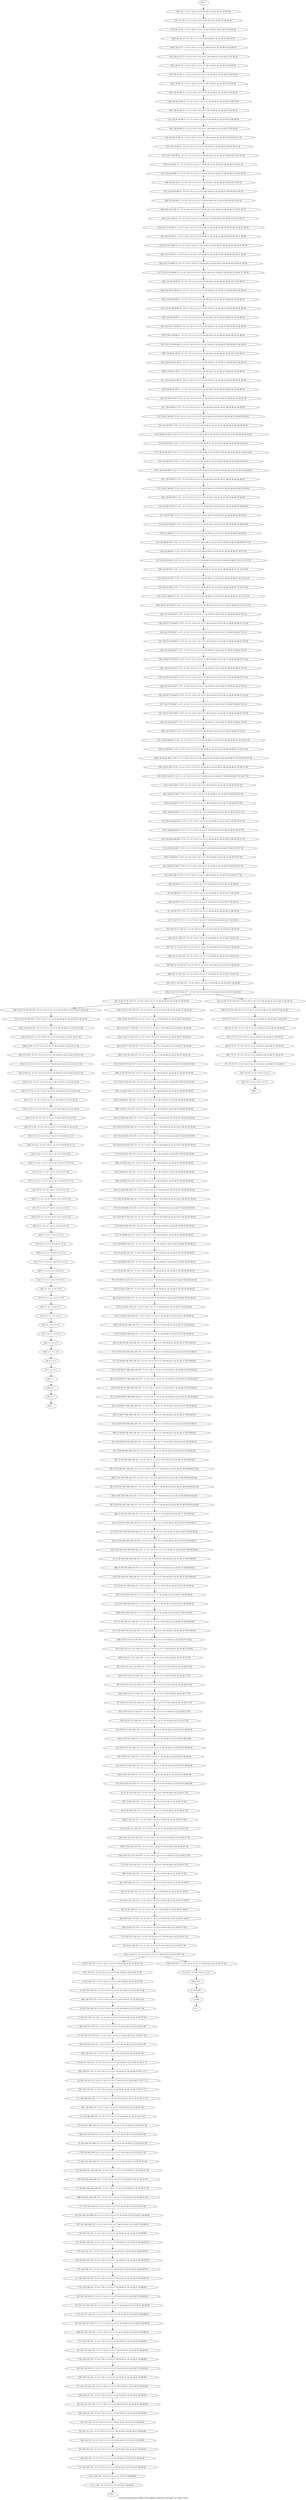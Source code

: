 digraph G {
graph [label="Tree-decomposition of width 8 for register allocator (function _ns_name_pton)"]
0[label="0 | : "];
1[label="1 | 158 : "];
2[label="2 | 157 158 : "];
3[label="3 | 9 157 : 0 1 6 7 10 11 12 13 "];
4[label="4 | 20 156 157 : 0 1 6 7 10 11 12 13 17 18 19 20 21 22 25 26 27 28 "];
5[label="5 | 20 155 156 157 : 0 1 6 7 10 11 12 13 17 18 19 20 21 22 25 26 27 28 "];
6[label="6 | 20 154 155 157 : 0 1 6 7 10 11 12 13 17 18 19 20 21 22 25 26 27 28 "];
7[label="7 | 20 153 154 155 157 : 0 1 6 7 10 11 12 13 17 18 19 20 21 22 25 26 27 28 "];
8[label="8 | 20 152 153 155 157 : 0 1 6 7 10 11 12 13 17 18 19 20 21 22 25 26 27 28 "];
9[label="9 | 20 151 152 157 : 0 1 6 7 10 11 12 13 17 18 19 20 21 22 25 26 27 28 71 72 "];
10[label="10 | 20 150 151 157 : 0 1 6 7 10 11 12 13 17 18 19 20 21 22 25 26 27 28 71 72 "];
11[label="11 | 20 149 150 157 : 0 1 6 7 10 11 12 13 17 18 19 20 21 22 25 26 27 28 71 72 "];
12[label="12 | 20 148 149 157 : 0 1 6 7 10 11 12 13 17 18 19 20 21 22 25 26 27 28 "];
13[label="13 | 20 147 148 149 157 : 0 1 6 7 10 11 12 13 17 18 19 20 21 22 25 26 27 28 "];
14[label="14 | 20 146 147 149 157 : 0 1 6 7 10 11 12 13 17 18 19 20 21 22 25 26 27 28 "];
15[label="15 | 20 145 146 149 157 : 0 1 6 7 10 11 12 13 17 18 19 20 21 22 25 26 27 28 "];
16[label="16 | 20 144 145 146 149 157 : 0 1 6 7 10 11 12 13 17 18 19 20 21 22 25 26 27 28 "];
17[label="17 | 20 143 144 146 149 157 : 0 1 6 7 10 11 12 13 17 18 19 20 21 22 25 26 27 28 "];
18[label="18 | 20 142 143 149 157 : 0 1 6 7 10 11 12 13 17 18 19 20 21 22 25 26 27 28 68 69 "];
19[label="19 | 20 141 142 157 : 0 1 6 7 10 11 12 13 17 18 19 20 21 22 25 26 27 28 68 69 70 "];
20[label="20 | 20 140 141 157 : 0 1 6 7 10 11 12 13 17 18 19 20 21 22 25 26 27 28 68 69 70 "];
21[label="21 | 20 139 140 157 : 0 1 6 7 10 11 12 13 17 18 19 20 21 22 25 26 27 28 68 69 70 "];
22[label="22 | 20 138 139 157 : 0 1 6 7 10 11 12 13 17 18 19 20 21 22 25 26 27 28 68 69 "];
23[label="23 | 20 137 138 139 157 : 0 1 6 7 10 11 12 13 17 18 19 20 21 22 25 26 27 28 68 69 "];
24[label="24 | 20 136 137 139 157 : 0 1 6 7 10 11 12 13 17 18 19 20 21 22 25 26 27 28 68 69 "];
25[label="25 | 20 135 136 157 : 0 1 6 7 10 11 12 13 17 18 19 20 21 22 25 26 27 28 68 69 "];
26[label="26 | 20 134 135 157 : 0 1 6 7 10 11 12 13 17 18 19 20 21 22 25 26 27 28 68 69 "];
27[label="27 | 20 133 134 135 : 0 1 6 7 10 11 12 13 17 18 19 20 21 22 25 26 27 28 68 69 "];
28[label="28 | 20 132 133 135 : 0 1 6 7 10 11 12 13 17 18 19 20 21 22 25 26 27 28 68 69 "];
29[label="29 | 20 131 132 : 0 1 6 7 10 11 12 13 17 18 19 20 21 22 25 26 27 28 68 69 "];
30[label="30 | 20 130 131 : 0 1 6 7 10 11 12 13 17 18 19 20 21 22 25 26 27 28 68 69 "];
31[label="31 | 20 129 130 : 0 1 6 7 10 11 12 13 17 18 19 20 21 22 25 26 27 28 68 69 "];
32[label="32 | 9 20 128 157 : 0 1 6 7 10 11 12 13 17 18 19 20 21 22 25 26 27 28 "];
33[label="33 | 9 20 127 128 157 : 0 1 6 7 10 11 12 13 17 18 19 20 21 22 25 26 27 28 "];
34[label="34 | 9 20 126 127 157 : 0 1 6 7 10 11 12 13 17 18 19 20 21 22 25 26 27 28 67 "];
35[label="35 | 9 20 125 126 157 : 0 1 6 7 10 11 12 13 17 18 19 20 21 22 25 26 27 28 67 "];
36[label="36 | 9 20 124 125 157 : 0 1 6 7 10 11 12 13 17 18 19 20 21 22 25 26 27 28 67 "];
37[label="37 | 9 20 123 124 157 : 0 1 6 7 10 11 12 13 17 18 19 20 21 22 25 26 27 28 "];
38[label="38 | 9 20 122 123 124 157 : 0 1 6 7 10 11 12 13 17 18 19 20 21 22 25 26 27 28 "];
39[label="39 | 9 20 121 122 124 157 : 0 1 6 7 10 11 12 13 17 18 19 20 21 22 25 26 27 28 "];
40[label="40 | 9 20 120 121 157 : 0 1 6 7 10 11 12 13 17 18 19 20 21 22 25 26 27 28 "];
41[label="41 | 9 20 119 120 157 : 0 1 6 7 10 11 12 13 17 18 19 20 21 22 25 26 27 28 "];
42[label="42 | 9 20 118 119 120 157 : 0 1 6 7 10 11 12 13 17 18 19 20 21 22 25 26 27 28 65 66 "];
43[label="43 | 9 20 117 118 120 157 : 0 1 6 7 10 11 12 13 17 18 19 20 21 22 25 26 27 28 65 66 "];
44[label="44 | 9 20 116 117 120 157 : 0 1 6 7 10 11 12 13 17 18 19 20 21 22 25 26 27 28 65 66 "];
45[label="45 | 9 20 115 116 120 157 : 0 1 6 7 10 11 12 13 17 18 19 20 21 22 25 26 27 28 65 66 "];
46[label="46 | 9 20 114 115 120 157 : 0 1 6 7 10 11 12 13 17 18 19 20 21 22 25 26 27 28 "];
47[label="47 | 9 20 113 114 115 120 157 : 0 1 6 7 10 11 12 13 17 18 19 20 21 22 25 26 27 28 "];
48[label="48 | 9 20 112 113 115 120 157 : 0 1 6 7 10 11 12 13 17 18 19 20 21 22 25 26 27 28 "];
49[label="49 | 9 20 111 112 115 120 157 : 0 1 6 7 10 11 12 13 17 18 19 20 21 22 25 26 27 28 "];
50[label="50 | 9 20 110 111 112 120 157 : 0 1 6 7 10 11 12 13 17 18 19 20 21 22 25 26 27 28 62 "];
51[label="51 | 9 20 109 110 112 120 157 : 0 1 6 7 10 11 12 13 17 18 19 20 21 22 25 26 27 28 59 60 62 "];
52[label="52 | 9 20 108 109 120 157 : 0 1 6 7 10 11 12 13 17 18 19 20 21 22 25 26 27 28 59 60 62 "];
53[label="53 | 9 20 107 108 120 157 : 0 1 6 7 10 11 12 13 17 18 19 20 21 22 25 26 27 28 59 60 62 "];
54[label="54 | 9 20 106 107 108 120 157 : 0 1 6 7 10 11 12 13 17 18 19 20 21 22 25 26 27 28 59 60 62 "];
55[label="55 | 9 20 105 106 108 120 157 : 0 1 6 7 10 11 12 13 17 18 19 20 21 22 25 26 27 28 59 60 62 "];
56[label="56 | 9 20 104 105 106 108 120 157 : 0 1 6 7 10 11 12 13 17 18 19 20 21 22 25 26 27 28 59 60 62 "];
57[label="57 | 9 20 103 104 106 108 120 157 : 0 1 6 7 10 11 12 13 17 18 19 20 21 22 25 26 27 28 59 60 62 "];
58[label="58 | 9 20 102 103 108 120 157 : 0 1 6 7 10 11 12 13 17 18 19 20 21 22 25 26 27 28 59 60 62 63 64 "];
59[label="59 | 9 20 101 102 108 120 157 : 0 1 6 7 10 11 12 13 17 18 19 20 21 22 25 26 27 28 59 60 62 63 64 "];
60[label="60 | 9 20 100 101 108 120 157 : 0 1 6 7 10 11 12 13 17 18 19 20 21 22 25 26 27 28 59 60 62 63 64 "];
61[label="61 | 9 20 99 100 108 120 157 : 0 1 6 7 10 11 12 13 17 18 19 20 21 22 25 26 27 28 59 60 62 "];
62[label="62 | 9 20 98 99 100 108 120 157 : 0 1 6 7 10 11 12 13 17 18 19 20 21 22 25 26 27 28 59 60 62 "];
63[label="63 | 9 20 97 98 100 108 120 157 : 0 1 6 7 10 11 12 13 17 18 19 20 21 22 25 26 27 28 59 60 62 "];
64[label="64 | 9 20 96 97 100 108 120 157 : 0 1 6 7 10 11 12 13 17 18 19 20 21 22 25 26 27 28 59 60 62 "];
65[label="65 | 9 20 95 96 97 100 108 120 157 : 0 1 6 7 10 11 12 13 17 18 19 20 21 22 25 26 27 28 59 60 62 "];
66[label="66 | 9 20 94 95 97 100 108 120 157 : 0 1 6 7 10 11 12 13 17 18 19 20 21 22 25 26 27 28 59 60 62 "];
67[label="67 | 9 20 93 94 100 108 120 157 : 0 1 6 7 10 11 12 13 17 18 19 20 21 22 25 26 27 28 59 60 62 "];
68[label="68 | 9 20 92 93 108 120 157 : 0 1 6 7 10 11 12 13 17 18 19 20 21 22 25 26 27 28 59 60 62 "];
69[label="69 | 9 20 91 92 120 157 : 0 1 6 7 10 11 12 13 17 18 19 20 21 22 25 26 27 28 29 30 59 60 62 "];
70[label="70 | 9 20 90 91 120 157 : 0 1 6 7 10 11 12 13 17 18 19 20 21 22 25 26 27 28 29 30 59 60 61 62 "];
71[label="71 | 9 20 89 90 120 157 : 0 1 6 7 10 11 12 13 17 18 19 20 21 22 25 26 27 28 29 30 59 60 61 "];
72[label="72 | 9 20 88 89 120 157 : 0 1 6 7 10 11 12 13 17 18 19 20 21 22 25 26 27 28 29 30 59 60 61 "];
73[label="73 | 9 20 87 88 120 157 : 0 1 6 7 10 11 12 13 17 18 19 20 21 22 25 26 27 28 29 30 59 60 "];
74[label="74 | 9 20 86 87 88 120 157 : 0 1 6 7 10 11 12 13 17 18 19 20 21 22 25 26 27 28 29 30 59 60 "];
75[label="75 | 9 20 85 86 88 120 157 : 0 1 6 7 10 11 12 13 17 18 19 20 21 22 25 26 27 28 29 30 59 60 "];
76[label="76 | 9 20 84 85 120 157 : 0 1 6 7 10 11 12 13 17 18 19 20 21 22 25 26 27 28 29 30 59 60 "];
77[label="77 | 9 20 83 84 120 157 : 0 1 6 7 10 11 12 13 17 18 19 20 21 22 25 26 27 28 29 30 59 60 "];
78[label="78 | 9 20 82 83 84 120 157 : 0 1 6 7 10 11 12 13 17 18 19 20 21 22 25 26 27 28 29 30 59 60 "];
79[label="79 | 9 20 81 82 84 120 157 : 0 1 6 7 10 11 12 13 17 18 19 20 21 22 25 26 27 28 29 30 59 60 "];
80[label="80 | 9 20 80 81 120 157 : 0 1 6 7 10 11 12 13 17 18 19 20 21 22 25 26 27 28 29 30 59 60 "];
81[label="81 | 9 20 79 80 120 157 : 0 1 6 7 10 11 12 13 17 18 19 20 21 22 25 26 27 28 29 30 59 60 "];
82[label="82 | 9 20 78 79 120 157 : 0 1 6 7 10 11 12 13 17 18 19 20 21 22 25 26 27 28 29 30 59 60 "];
83[label="83 | 9 20 77 78 120 157 : 0 1 6 7 10 11 12 13 17 18 19 20 21 22 25 26 27 28 29 30 "];
84[label="84 | 9 20 76 77 120 157 : 0 1 6 7 10 11 12 13 17 18 19 20 21 22 25 26 27 28 29 30 "];
85[label="85 | 9 20 73 76 120 157 : 0 1 6 7 10 11 12 13 17 18 19 20 21 22 25 26 27 28 29 30 "];
86[label="86 | 9 73 75 : 0 1 6 7 10 11 12 13 19 20 21 22 25 26 27 28 29 30 "];
87[label="87 | 73 74 75 : 0 1 6 7 10 11 12 13 19 20 21 22 25 26 27 28 29 30 "];
88[label="88 | 20 72 73 120 157 : 0 1 6 7 10 11 12 13 17 18 19 20 21 22 25 26 27 28 29 30 "];
89[label="89 | 20 71 72 120 157 : 0 1 6 7 10 11 12 13 17 18 19 20 21 22 25 26 27 28 29 30 "];
90[label="90 | 20 70 71 120 157 : 0 1 6 7 10 11 12 13 17 18 19 20 21 22 25 26 27 28 29 30 "];
91[label="91 | 20 69 70 71 157 : 0 1 6 7 10 11 12 13 17 18 19 20 21 22 25 26 27 28 29 30 "];
92[label="92 | 20 68 69 71 157 : 0 1 6 7 10 11 12 13 17 18 19 20 21 22 25 26 27 28 29 30 "];
93[label="93 | 20 67 68 71 157 : 0 1 6 7 10 11 12 13 17 18 19 20 21 22 25 26 27 28 29 30 57 58 "];
94[label="94 | 20 66 67 68 71 157 : 0 1 6 7 10 11 12 13 17 18 19 20 21 22 25 26 27 28 29 30 57 58 "];
95[label="95 | 20 65 66 68 71 157 : 0 1 6 7 10 11 12 13 17 18 19 20 21 22 25 26 27 28 29 30 57 58 "];
96[label="96 | 20 64 65 66 68 71 157 : 0 1 6 7 10 11 12 13 17 18 19 20 21 22 25 26 27 28 29 30 57 58 "];
97[label="97 | 20 63 64 66 68 71 157 : 0 1 6 7 10 11 12 13 17 18 19 20 21 22 25 26 27 28 29 30 57 58 "];
98[label="98 | 20 62 63 68 71 157 : 0 1 6 7 10 11 12 13 17 18 19 20 21 22 25 26 27 28 29 30 57 58 "];
99[label="99 | 20 61 62 68 71 157 : 0 1 6 7 10 11 12 13 17 18 19 20 21 22 25 26 27 28 29 30 46 47 55 56 57 58 "];
100[label="100 | 20 60 61 68 71 157 : 0 1 6 7 10 11 12 13 17 18 19 20 21 22 25 26 27 28 29 30 46 47 53 54 55 56 57 58 "];
101[label="101 | 20 59 60 68 71 157 : 0 1 6 7 10 11 12 13 17 18 19 20 21 22 25 26 27 28 29 30 46 47 53 54 55 56 "];
102[label="102 | 20 58 59 68 71 157 : 0 1 6 7 10 11 12 13 17 18 19 20 21 22 25 26 27 28 29 30 46 47 53 54 "];
103[label="103 | 20 57 58 59 68 71 157 : 0 1 6 7 10 11 12 13 17 18 19 20 21 22 25 26 27 28 29 30 46 47 53 54 "];
104[label="104 | 20 56 57 59 68 71 157 : 0 1 6 7 10 11 12 13 17 18 19 20 21 22 25 26 27 28 29 30 46 47 53 54 "];
105[label="105 | 20 55 56 59 68 71 157 : 0 1 6 7 10 11 12 13 17 18 19 20 21 22 25 26 27 28 29 30 46 47 53 54 "];
106[label="106 | 20 54 55 56 68 71 157 : 0 1 6 7 10 11 12 13 17 18 19 20 21 22 25 26 27 28 29 30 46 47 53 54 "];
107[label="107 | 20 53 54 56 68 71 157 : 0 1 6 7 10 11 12 13 17 18 19 20 21 22 25 26 27 28 29 30 46 47 53 54 "];
108[label="108 | 20 52 53 56 68 71 157 : 0 1 6 7 10 11 12 13 17 18 19 20 21 22 25 26 27 28 29 30 46 47 53 54 "];
109[label="109 | 20 51 52 56 68 71 157 : 0 1 6 7 10 11 12 13 17 18 19 20 21 22 25 26 27 28 29 30 46 47 51 52 53 54 "];
110[label="110 | 20 50 51 68 71 157 : 0 1 6 7 10 11 12 13 17 18 19 20 21 22 25 26 27 28 29 30 46 47 51 52 53 54 "];
111[label="111 | 20 49 50 68 71 157 : 0 1 6 7 10 11 12 13 17 18 19 20 21 22 25 26 27 28 29 30 46 47 50 51 52 53 54 "];
112[label="112 | 20 48 49 68 71 157 : 0 1 6 7 10 11 12 13 17 18 19 20 21 22 25 26 27 28 29 30 46 47 48 49 50 51 52 "];
113[label="113 | 20 47 48 68 71 157 : 0 1 6 7 10 11 12 13 17 18 19 20 21 22 25 26 27 28 29 30 46 47 48 49 50 "];
114[label="114 | 20 46 47 68 71 157 : 0 1 6 7 10 11 12 13 17 18 19 20 21 22 25 26 27 28 29 30 46 47 48 49 50 "];
115[label="115 | 20 45 46 68 71 157 : 0 1 6 7 10 11 12 13 17 18 19 20 21 22 25 26 27 28 29 30 44 45 46 47 48 49 "];
116[label="116 | 20 44 45 68 71 157 : 0 1 6 7 10 11 12 13 17 18 19 20 21 22 25 26 27 28 29 30 33 34 42 43 44 45 46 47 "];
117[label="117 | 20 43 44 68 71 157 : 0 1 6 7 10 11 12 13 17 18 19 20 21 22 25 26 27 28 29 30 33 34 40 41 42 43 44 45 "];
118[label="118 | 20 42 43 68 71 157 : 0 1 6 7 10 11 12 13 17 18 19 20 21 22 25 26 27 28 29 30 33 34 38 39 40 41 42 43 "];
119[label="119 | 20 41 42 68 71 157 : 0 1 6 7 10 11 12 13 17 18 19 20 21 22 25 26 27 28 29 30 33 34 38 39 40 41 "];
120[label="120 | 20 40 41 68 71 157 : 0 1 6 7 10 11 12 13 17 18 19 20 21 22 25 26 27 28 29 30 33 34 38 39 "];
121[label="121 | 20 39 40 41 68 71 : 0 1 6 7 10 11 12 13 17 18 19 20 21 22 25 26 27 28 29 30 33 34 38 39 "];
122[label="122 | 20 38 39 41 68 71 : 0 1 6 7 10 11 12 13 17 18 19 20 21 22 25 26 27 28 29 30 33 34 38 39 "];
123[label="123 | 20 37 38 41 68 71 : 0 1 6 7 10 11 12 13 17 18 19 20 21 22 25 26 27 28 29 30 33 34 38 39 "];
124[label="124 | 20 36 37 38 68 71 : 0 1 6 7 10 11 12 13 17 18 19 20 21 22 25 26 27 28 29 30 33 34 38 39 "];
125[label="125 | 20 35 36 38 68 71 : 0 1 6 7 10 11 12 13 17 18 19 20 21 22 25 26 27 28 29 30 33 34 38 39 "];
126[label="126 | 20 34 35 38 68 71 : 0 1 6 7 10 11 12 13 17 18 19 20 21 22 25 26 27 28 29 30 33 34 38 39 "];
127[label="127 | 20 33 34 38 68 71 : 0 1 6 7 10 11 12 13 17 18 19 20 21 22 25 26 27 28 29 30 33 34 36 37 38 39 "];
128[label="128 | 20 32 33 68 71 : 0 1 6 7 10 11 12 13 17 18 19 20 21 22 25 26 27 28 29 30 33 34 36 37 38 39 "];
129[label="129 | 20 31 32 68 71 : 0 1 6 7 10 11 12 13 17 18 19 20 21 22 25 26 27 28 29 30 33 34 35 36 37 38 39 "];
130[label="130 | 20 30 31 68 71 : 0 1 6 7 10 11 12 13 17 18 19 20 21 22 25 26 27 28 29 30 33 34 35 36 37 "];
131[label="131 | 20 29 30 68 71 : 0 1 6 7 10 11 12 13 17 18 19 20 21 22 25 26 27 28 29 30 33 34 35 "];
132[label="132 | 20 28 29 68 71 : 0 1 6 7 10 11 12 13 17 18 19 20 21 22 25 26 27 28 29 30 31 32 33 34 35 "];
133[label="133 | 20 27 28 68 71 : 0 1 6 7 10 11 12 13 17 18 19 20 21 22 25 26 27 28 29 30 31 32 33 34 "];
134[label="134 | 20 26 27 68 71 : 0 1 6 7 10 11 12 13 17 18 19 20 21 22 25 26 27 28 29 30 31 32 "];
135[label="135 | 20 25 26 68 71 : 0 1 6 7 10 11 12 13 17 18 19 20 21 22 25 26 27 28 29 30 "];
136[label="136 | 20 24 25 68 71 : 0 1 6 7 10 11 12 13 17 18 19 20 21 22 25 26 27 28 29 30 "];
137[label="137 | 20 23 24 71 : 0 1 6 7 10 11 12 13 17 18 19 20 21 22 25 26 27 28 29 30 "];
138[label="138 | 20 22 23 71 : 0 1 6 7 10 11 12 13 17 18 19 20 21 22 25 26 27 28 29 30 "];
139[label="139 | 20 21 22 : 0 1 6 7 10 11 12 13 17 18 19 20 21 22 25 26 27 28 29 30 "];
140[label="140 | 9 19 20 : 0 1 6 7 10 11 12 13 17 18 19 20 21 22 23 24 25 26 27 28 "];
141[label="141 | 9 18 19 : 0 1 6 7 10 11 12 13 17 18 19 20 21 22 23 24 25 26 27 28 "];
142[label="142 | 9 17 18 : 0 1 6 7 10 11 12 13 17 18 19 20 21 22 23 24 25 26 "];
143[label="143 | 9 16 17 : 0 1 6 7 10 11 12 13 17 18 19 20 21 22 23 24 25 "];
144[label="144 | 9 15 16 : 0 1 6 7 10 11 12 13 17 18 19 20 21 22 23 24 "];
145[label="145 | 9 14 15 : 0 1 6 7 10 11 12 13 17 18 19 20 21 22 "];
146[label="146 | 9 13 14 : 0 1 6 7 10 11 12 13 16 17 18 19 20 "];
147[label="147 | 9 12 13 : 0 1 6 7 10 11 12 13 14 15 16 17 18 "];
148[label="148 | 9 11 12 : 0 1 6 7 10 11 12 13 14 15 16 "];
149[label="149 | 9 10 11 : 0 1 6 7 10 11 12 13 14 15 16 "];
150[label="150 | 8 9 : 0 1 6 7 8 9 10 11 12 13 "];
151[label="151 | 7 8 : 0 1 2 3 6 7 8 9 10 11 12 13 "];
152[label="152 | 6 7 : 0 1 2 3 6 7 8 9 10 11 "];
153[label="153 | 5 6 : 0 1 2 3 4 5 6 7 8 9 "];
154[label="154 | 4 5 : 0 1 2 3 4 5 6 7 "];
155[label="155 | 3 4 : 0 1 2 3 4 5 "];
156[label="156 | 2 3 : 0 1 2 3 "];
157[label="157 | 1 2 : 0 1 "];
158[label="158 | 0 1 : "];
159[label="159 | 9 20 157 : 0 1 6 7 10 11 12 13 17 18 19 20 21 22 25 26 27 28 "];
160[label="160 | 9 20 73 76 120 157 : 0 1 6 7 10 11 12 13 17 18 19 20 21 22 25 26 27 28 29 30 "];
161[label="161 | 9 20 73 76 120 157 : 0 1 6 7 10 11 12 13 17 18 19 20 21 22 25 26 27 28 29 30 "];
162[label="162 | 9 20 73 76 120 157 : 0 1 6 7 10 11 12 13 17 18 19 20 21 22 25 26 27 28 29 30 "];
163[label="163 | 9 20 157 : 0 1 6 7 10 11 12 13 17 18 19 20 21 22 25 26 27 28 "];
164[label="164 | : "];
165[label="165 | 20 130 : 0 1 6 7 10 11 12 13 17 18 19 20 21 22 25 26 27 28 68 69 "];
166[label="166 | 20 131 : 0 1 6 7 10 11 12 13 17 18 19 20 21 22 25 26 27 28 68 69 "];
167[label="167 | 20 132 : 0 1 6 7 10 11 12 13 17 18 19 20 21 22 25 26 27 28 68 69 "];
168[label="168 | 20 133 135 : 0 1 6 7 10 11 12 13 17 18 19 20 21 22 25 26 27 28 68 69 "];
169[label="169 | 20 134 135 : 0 1 6 7 10 11 12 13 17 18 19 20 21 22 25 26 27 28 68 69 "];
170[label="170 | 20 135 157 : 0 1 6 7 10 11 12 13 17 18 19 20 21 22 25 26 27 28 68 69 "];
171[label="171 | 20 136 157 : 0 1 6 7 10 11 12 13 17 18 19 20 21 22 25 26 27 28 68 69 "];
172[label="172 | 20 137 139 157 : 0 1 6 7 10 11 12 13 17 18 19 20 21 22 25 26 27 28 68 69 "];
173[label="173 | 20 139 157 : 0 1 6 7 10 11 12 13 17 18 19 20 21 22 25 26 27 28 68 69 "];
174[label="174 | 20 140 157 : 0 1 6 7 10 11 12 13 17 18 19 20 21 22 25 26 27 28 68 69 70 "];
175[label="175 | 20 141 157 : 0 1 6 7 10 11 12 13 17 18 19 20 21 22 25 26 27 28 68 69 70 "];
176[label="176 | 20 142 157 : 0 1 6 7 10 11 12 13 17 18 19 20 21 22 25 26 27 28 68 69 "];
177[label="177 | 20 143 149 157 : 0 1 6 7 10 11 12 13 17 18 19 20 21 22 25 26 27 28 "];
178[label="178 | 20 144 146 149 157 : 0 1 6 7 10 11 12 13 17 18 19 20 21 22 25 26 27 28 "];
179[label="179 | 20 146 149 157 : 0 1 6 7 10 11 12 13 17 18 19 20 21 22 25 26 27 28 "];
180[label="180 | 20 147 149 157 : 0 1 6 7 10 11 12 13 17 18 19 20 21 22 25 26 27 28 "];
181[label="181 | 20 149 157 : 0 1 6 7 10 11 12 13 17 18 19 20 21 22 25 26 27 28 "];
182[label="182 | 20 150 157 : 0 1 6 7 10 11 12 13 17 18 19 20 21 22 25 26 27 28 71 72 "];
183[label="183 | 20 151 157 : 0 1 6 7 10 11 12 13 17 18 19 20 21 22 25 26 27 28 71 72 "];
184[label="184 | 20 152 157 : 0 1 6 7 10 11 12 13 17 18 19 20 21 22 25 26 27 28 "];
185[label="185 | 20 153 155 157 : 0 1 6 7 10 11 12 13 17 18 19 20 21 22 25 26 27 28 "];
186[label="186 | 20 155 157 : 0 1 6 7 10 11 12 13 17 18 19 20 21 22 25 26 27 28 "];
187[label="187 | 20 157 : 0 1 6 7 10 11 12 13 17 18 19 20 21 22 25 26 27 28 "];
188[label="188 | : "];
189[label="189 | 73 75 : 0 1 6 7 10 11 12 13 19 20 21 22 25 26 27 28 29 30 "];
190[label="190 | 9 73 : 0 1 6 7 10 11 12 13 19 20 21 22 25 26 27 28 29 30 "];
191[label="191 | : "];
192[label="192 | 20 22 : 0 1 6 7 10 11 12 13 17 18 19 20 21 22 25 26 27 28 29 30 "];
193[label="193 | 20 23 71 : 0 1 6 7 10 11 12 13 17 18 19 20 21 22 25 26 27 28 29 30 "];
194[label="194 | 20 24 71 : 0 1 6 7 10 11 12 13 17 18 19 20 21 22 25 26 27 28 29 30 "];
195[label="195 | 20 25 68 71 : 0 1 6 7 10 11 12 13 17 18 19 20 21 22 25 26 27 28 29 30 "];
196[label="196 | 20 26 68 71 : 0 1 6 7 10 11 12 13 17 18 19 20 21 22 25 26 27 28 29 30 "];
197[label="197 | 20 27 68 71 : 0 1 6 7 10 11 12 13 17 18 19 20 21 22 25 26 27 28 29 30 31 32 "];
198[label="198 | 20 28 68 71 : 0 1 6 7 10 11 12 13 17 18 19 20 21 22 25 26 27 28 29 30 31 32 33 34 "];
199[label="199 | 20 29 68 71 : 0 1 6 7 10 11 12 13 17 18 19 20 21 22 25 26 27 28 29 30 33 34 35 "];
200[label="200 | 20 30 68 71 : 0 1 6 7 10 11 12 13 17 18 19 20 21 22 25 26 27 28 29 30 33 34 35 "];
201[label="201 | 20 31 68 71 : 0 1 6 7 10 11 12 13 17 18 19 20 21 22 25 26 27 28 29 30 33 34 35 36 37 "];
202[label="202 | 20 32 68 71 : 0 1 6 7 10 11 12 13 17 18 19 20 21 22 25 26 27 28 29 30 33 34 36 37 38 39 "];
203[label="203 | 20 33 68 71 : 0 1 6 7 10 11 12 13 17 18 19 20 21 22 25 26 27 28 29 30 33 34 36 37 38 39 "];
204[label="204 | 20 34 38 68 71 : 0 1 6 7 10 11 12 13 17 18 19 20 21 22 25 26 27 28 29 30 33 34 38 39 "];
205[label="205 | 20 35 38 68 71 : 0 1 6 7 10 11 12 13 17 18 19 20 21 22 25 26 27 28 29 30 33 34 38 39 "];
206[label="206 | 20 36 38 68 71 : 0 1 6 7 10 11 12 13 17 18 19 20 21 22 25 26 27 28 29 30 33 34 38 39 "];
207[label="207 | 20 37 38 68 71 : 0 1 6 7 10 11 12 13 17 18 19 20 21 22 25 26 27 28 29 30 33 34 38 39 "];
208[label="208 | 20 38 41 68 71 : 0 1 6 7 10 11 12 13 17 18 19 20 21 22 25 26 27 28 29 30 33 34 38 39 "];
209[label="209 | 20 39 41 68 71 : 0 1 6 7 10 11 12 13 17 18 19 20 21 22 25 26 27 28 29 30 33 34 38 39 "];
210[label="210 | 20 40 41 68 71 : 0 1 6 7 10 11 12 13 17 18 19 20 21 22 25 26 27 28 29 30 33 34 38 39 "];
211[label="211 | 20 41 68 71 157 : 0 1 6 7 10 11 12 13 17 18 19 20 21 22 25 26 27 28 29 30 33 34 38 39 "];
212[label="212 | 20 42 68 71 157 : 0 1 6 7 10 11 12 13 17 18 19 20 21 22 25 26 27 28 29 30 33 34 38 39 40 41 "];
213[label="213 | 20 43 68 71 157 : 0 1 6 7 10 11 12 13 17 18 19 20 21 22 25 26 27 28 29 30 33 34 40 41 42 43 "];
214[label="214 | 20 44 68 71 157 : 0 1 6 7 10 11 12 13 17 18 19 20 21 22 25 26 27 28 29 30 33 34 42 43 44 45 "];
215[label="215 | 20 45 68 71 157 : 0 1 6 7 10 11 12 13 17 18 19 20 21 22 25 26 27 28 29 30 44 45 46 47 "];
216[label="216 | 20 46 68 71 157 : 0 1 6 7 10 11 12 13 17 18 19 20 21 22 25 26 27 28 29 30 46 47 48 49 "];
217[label="217 | 20 47 68 71 157 : 0 1 6 7 10 11 12 13 17 18 19 20 21 22 25 26 27 28 29 30 46 47 48 49 50 "];
218[label="218 | 20 48 68 71 157 : 0 1 6 7 10 11 12 13 17 18 19 20 21 22 25 26 27 28 29 30 46 47 48 49 50 "];
219[label="219 | 20 49 68 71 157 : 0 1 6 7 10 11 12 13 17 18 19 20 21 22 25 26 27 28 29 30 46 47 50 51 52 "];
220[label="220 | 20 50 68 71 157 : 0 1 6 7 10 11 12 13 17 18 19 20 21 22 25 26 27 28 29 30 46 47 51 52 53 54 "];
221[label="221 | 20 51 68 71 157 : 0 1 6 7 10 11 12 13 17 18 19 20 21 22 25 26 27 28 29 30 46 47 51 52 53 54 "];
222[label="222 | 20 52 56 68 71 157 : 0 1 6 7 10 11 12 13 17 18 19 20 21 22 25 26 27 28 29 30 46 47 53 54 "];
223[label="223 | 20 53 56 68 71 157 : 0 1 6 7 10 11 12 13 17 18 19 20 21 22 25 26 27 28 29 30 46 47 53 54 "];
224[label="224 | 20 54 56 68 71 157 : 0 1 6 7 10 11 12 13 17 18 19 20 21 22 25 26 27 28 29 30 46 47 53 54 "];
225[label="225 | 20 55 56 68 71 157 : 0 1 6 7 10 11 12 13 17 18 19 20 21 22 25 26 27 28 29 30 46 47 53 54 "];
226[label="226 | 20 56 59 68 71 157 : 0 1 6 7 10 11 12 13 17 18 19 20 21 22 25 26 27 28 29 30 46 47 53 54 "];
227[label="227 | 20 57 59 68 71 157 : 0 1 6 7 10 11 12 13 17 18 19 20 21 22 25 26 27 28 29 30 46 47 53 54 "];
228[label="228 | 20 59 68 71 157 : 0 1 6 7 10 11 12 13 17 18 19 20 21 22 25 26 27 28 29 30 46 47 53 54 "];
229[label="229 | 20 60 68 71 157 : 0 1 6 7 10 11 12 13 17 18 19 20 21 22 25 26 27 28 29 30 46 47 53 54 55 56 "];
230[label="230 | 20 61 68 71 157 : 0 1 6 7 10 11 12 13 17 18 19 20 21 22 25 26 27 28 29 30 46 47 55 56 57 58 "];
231[label="231 | 20 62 68 71 157 : 0 1 6 7 10 11 12 13 17 18 19 20 21 22 25 26 27 28 29 30 57 58 "];
232[label="232 | 20 63 68 71 157 : 0 1 6 7 10 11 12 13 17 18 19 20 21 22 25 26 27 28 29 30 57 58 "];
233[label="233 | 20 64 66 68 71 157 : 0 1 6 7 10 11 12 13 17 18 19 20 21 22 25 26 27 28 29 30 57 58 "];
234[label="234 | 20 66 68 71 157 : 0 1 6 7 10 11 12 13 17 18 19 20 21 22 25 26 27 28 29 30 57 58 "];
235[label="235 | 20 68 71 157 : 0 1 6 7 10 11 12 13 17 18 19 20 21 22 25 26 27 28 29 30 "];
236[label="236 | 20 69 71 157 : 0 1 6 7 10 11 12 13 17 18 19 20 21 22 25 26 27 28 29 30 "];
237[label="237 | 20 70 71 157 : 0 1 6 7 10 11 12 13 17 18 19 20 21 22 25 26 27 28 29 30 "];
238[label="238 | 20 71 120 157 : 0 1 6 7 10 11 12 13 17 18 19 20 21 22 25 26 27 28 29 30 "];
239[label="239 | 20 72 120 157 : 0 1 6 7 10 11 12 13 17 18 19 20 21 22 25 26 27 28 29 30 "];
240[label="240 | 20 73 120 157 : 0 1 6 7 10 11 12 13 17 18 19 20 21 22 25 26 27 28 29 30 "];
241[label="241 | : "];
242[label="242 | 1 : "];
243[label="243 | 2 : 0 1 "];
244[label="244 | 3 : 0 1 2 3 "];
245[label="245 | 4 : 0 1 2 3 4 5 "];
246[label="246 | 5 : 0 1 2 3 4 5 6 7 "];
247[label="247 | 6 : 0 1 2 3 6 7 8 9 "];
248[label="248 | 7 : 0 1 2 3 6 7 8 9 10 11 "];
249[label="249 | 8 : 0 1 6 7 8 9 10 11 12 13 "];
250[label="250 | 9 : 0 1 6 7 10 11 12 13 "];
251[label="251 | 9 11 : 0 1 6 7 10 11 12 13 14 15 16 "];
252[label="252 | 9 12 : 0 1 6 7 10 11 12 13 14 15 16 "];
253[label="253 | 9 13 : 0 1 6 7 10 11 12 13 16 17 18 "];
254[label="254 | 9 14 : 0 1 6 7 10 11 12 13 17 18 19 20 "];
255[label="255 | 9 15 : 0 1 6 7 10 11 12 13 17 18 19 20 21 22 "];
256[label="256 | 9 16 : 0 1 6 7 10 11 12 13 17 18 19 20 21 22 23 24 "];
257[label="257 | 9 17 : 0 1 6 7 10 11 12 13 17 18 19 20 21 22 23 24 25 "];
258[label="258 | 9 18 : 0 1 6 7 10 11 12 13 17 18 19 20 21 22 23 24 25 26 "];
259[label="259 | 9 19 : 0 1 6 7 10 11 12 13 17 18 19 20 21 22 23 24 25 26 27 28 "];
260[label="260 | 9 20 : 0 1 6 7 10 11 12 13 17 18 19 20 21 22 25 26 27 28 "];
261[label="261 | 9 20 76 120 157 : 0 1 6 7 10 11 12 13 17 18 19 20 21 22 25 26 27 28 29 30 "];
262[label="262 | 9 20 77 120 157 : 0 1 6 7 10 11 12 13 17 18 19 20 21 22 25 26 27 28 29 30 "];
263[label="263 | 9 20 78 120 157 : 0 1 6 7 10 11 12 13 17 18 19 20 21 22 25 26 27 28 29 30 "];
264[label="264 | 9 20 79 120 157 : 0 1 6 7 10 11 12 13 17 18 19 20 21 22 25 26 27 28 29 30 59 60 "];
265[label="265 | 9 20 80 120 157 : 0 1 6 7 10 11 12 13 17 18 19 20 21 22 25 26 27 28 29 30 59 60 "];
266[label="266 | 9 20 81 120 157 : 0 1 6 7 10 11 12 13 17 18 19 20 21 22 25 26 27 28 29 30 59 60 "];
267[label="267 | 9 20 82 84 120 157 : 0 1 6 7 10 11 12 13 17 18 19 20 21 22 25 26 27 28 29 30 59 60 "];
268[label="268 | 9 20 84 120 157 : 0 1 6 7 10 11 12 13 17 18 19 20 21 22 25 26 27 28 29 30 59 60 "];
269[label="269 | 9 20 85 120 157 : 0 1 6 7 10 11 12 13 17 18 19 20 21 22 25 26 27 28 29 30 59 60 "];
270[label="270 | 9 20 86 88 120 157 : 0 1 6 7 10 11 12 13 17 18 19 20 21 22 25 26 27 28 29 30 59 60 "];
271[label="271 | 9 20 88 120 157 : 0 1 6 7 10 11 12 13 17 18 19 20 21 22 25 26 27 28 29 30 59 60 "];
272[label="272 | 9 20 89 120 157 : 0 1 6 7 10 11 12 13 17 18 19 20 21 22 25 26 27 28 29 30 59 60 61 "];
273[label="273 | 9 20 90 120 157 : 0 1 6 7 10 11 12 13 17 18 19 20 21 22 25 26 27 28 29 30 59 60 61 "];
274[label="274 | 9 20 91 120 157 : 0 1 6 7 10 11 12 13 17 18 19 20 21 22 25 26 27 28 29 30 59 60 62 "];
275[label="275 | 9 20 92 120 157 : 0 1 6 7 10 11 12 13 17 18 19 20 21 22 25 26 27 28 59 60 62 "];
276[label="276 | 9 20 93 108 120 157 : 0 1 6 7 10 11 12 13 17 18 19 20 21 22 25 26 27 28 59 60 62 "];
277[label="277 | 9 20 94 100 108 120 157 : 0 1 6 7 10 11 12 13 17 18 19 20 21 22 25 26 27 28 59 60 62 "];
278[label="278 | 9 20 95 97 100 108 120 157 : 0 1 6 7 10 11 12 13 17 18 19 20 21 22 25 26 27 28 59 60 62 "];
279[label="279 | 9 20 97 100 108 120 157 : 0 1 6 7 10 11 12 13 17 18 19 20 21 22 25 26 27 28 59 60 62 "];
280[label="280 | 9 20 98 100 108 120 157 : 0 1 6 7 10 11 12 13 17 18 19 20 21 22 25 26 27 28 59 60 62 "];
281[label="281 | 9 20 100 108 120 157 : 0 1 6 7 10 11 12 13 17 18 19 20 21 22 25 26 27 28 59 60 62 "];
282[label="282 | 9 20 101 108 120 157 : 0 1 6 7 10 11 12 13 17 18 19 20 21 22 25 26 27 28 59 60 62 63 64 "];
283[label="283 | 9 20 102 108 120 157 : 0 1 6 7 10 11 12 13 17 18 19 20 21 22 25 26 27 28 59 60 62 63 64 "];
284[label="284 | 9 20 103 108 120 157 : 0 1 6 7 10 11 12 13 17 18 19 20 21 22 25 26 27 28 59 60 62 "];
285[label="285 | 9 20 104 106 108 120 157 : 0 1 6 7 10 11 12 13 17 18 19 20 21 22 25 26 27 28 59 60 62 "];
286[label="286 | 9 20 106 108 120 157 : 0 1 6 7 10 11 12 13 17 18 19 20 21 22 25 26 27 28 59 60 62 "];
287[label="287 | 9 20 108 120 157 : 0 1 6 7 10 11 12 13 17 18 19 20 21 22 25 26 27 28 59 60 62 "];
288[label="288 | 9 20 109 120 157 : 0 1 6 7 10 11 12 13 17 18 19 20 21 22 25 26 27 28 59 60 62 "];
289[label="289 | 9 20 110 112 120 157 : 0 1 6 7 10 11 12 13 17 18 19 20 21 22 25 26 27 28 62 "];
290[label="290 | 9 20 111 112 120 157 : 0 1 6 7 10 11 12 13 17 18 19 20 21 22 25 26 27 28 "];
291[label="291 | 9 20 112 115 120 157 : 0 1 6 7 10 11 12 13 17 18 19 20 21 22 25 26 27 28 "];
292[label="292 | 9 20 113 115 120 157 : 0 1 6 7 10 11 12 13 17 18 19 20 21 22 25 26 27 28 "];
293[label="293 | 9 20 115 120 157 : 0 1 6 7 10 11 12 13 17 18 19 20 21 22 25 26 27 28 "];
294[label="294 | 9 20 116 120 157 : 0 1 6 7 10 11 12 13 17 18 19 20 21 22 25 26 27 28 65 66 "];
295[label="295 | 9 20 117 120 157 : 0 1 6 7 10 11 12 13 17 18 19 20 21 22 25 26 27 28 65 66 "];
296[label="296 | 9 20 118 120 157 : 0 1 6 7 10 11 12 13 17 18 19 20 21 22 25 26 27 28 65 66 "];
297[label="297 | 9 20 120 157 : 0 1 6 7 10 11 12 13 17 18 19 20 21 22 25 26 27 28 "];
298[label="298 | 9 20 121 157 : 0 1 6 7 10 11 12 13 17 18 19 20 21 22 25 26 27 28 "];
299[label="299 | 9 20 122 124 157 : 0 1 6 7 10 11 12 13 17 18 19 20 21 22 25 26 27 28 "];
300[label="300 | 9 20 124 157 : 0 1 6 7 10 11 12 13 17 18 19 20 21 22 25 26 27 28 "];
301[label="301 | 9 20 125 157 : 0 1 6 7 10 11 12 13 17 18 19 20 21 22 25 26 27 28 67 "];
302[label="302 | 9 20 126 157 : 0 1 6 7 10 11 12 13 17 18 19 20 21 22 25 26 27 28 67 "];
303[label="303 | 9 20 127 157 : 0 1 6 7 10 11 12 13 17 18 19 20 21 22 25 26 27 28 "];
304[label="304 | 157 : "];
305[label="305 | 20 152 155 157 : 0 1 6 7 10 11 12 13 17 18 19 20 21 22 25 26 27 28 "];
306[label="306 | 20 143 146 149 157 : 0 1 6 7 10 11 12 13 17 18 19 20 21 22 25 26 27 28 "];
307[label="307 | 20 142 149 157 : 0 1 6 7 10 11 12 13 17 18 19 20 21 22 25 26 27 28 68 69 "];
308[label="308 | 20 136 139 157 : 0 1 6 7 10 11 12 13 17 18 19 20 21 22 25 26 27 28 68 69 "];
309[label="309 | 20 132 135 : 0 1 6 7 10 11 12 13 17 18 19 20 21 22 25 26 27 28 68 69 "];
310[label="310 | 129 130 : 10 11 12 13 21 22 25 26 27 28 68 69 "];
311[label="311 | 130 : 10 11 12 13 21 22 25 26 27 28 68 69 "];
312[label="312 | 9 20 121 124 157 : 0 1 6 7 10 11 12 13 17 18 19 20 21 22 25 26 27 28 "];
313[label="313 | 9 20 109 112 120 157 : 0 1 6 7 10 11 12 13 17 18 19 20 21 22 25 26 27 28 59 60 62 "];
314[label="314 | 9 20 103 106 108 120 157 : 0 1 6 7 10 11 12 13 17 18 19 20 21 22 25 26 27 28 59 60 62 "];
315[label="315 | 9 20 94 97 100 108 120 157 : 0 1 6 7 10 11 12 13 17 18 19 20 21 22 25 26 27 28 59 60 62 "];
316[label="316 | 9 20 93 100 108 120 157 : 0 1 6 7 10 11 12 13 17 18 19 20 21 22 25 26 27 28 59 60 62 "];
317[label="317 | 9 20 92 108 120 157 : 0 1 6 7 10 11 12 13 17 18 19 20 21 22 25 26 27 28 59 60 62 "];
318[label="318 | 9 20 85 88 120 157 : 0 1 6 7 10 11 12 13 17 18 19 20 21 22 25 26 27 28 29 30 59 60 "];
319[label="319 | 9 20 81 84 120 157 : 0 1 6 7 10 11 12 13 17 18 19 20 21 22 25 26 27 28 29 30 59 60 "];
320[label="320 | 9 73 76 120 157 : 0 1 6 7 10 11 12 13 19 20 21 22 25 26 27 28 29 30 "];
321[label="321 | 9 73 120 157 : 0 1 6 7 10 11 12 13 19 20 21 22 25 26 27 28 29 30 "];
322[label="322 | 9 73 157 : 0 1 6 7 10 11 12 13 19 20 21 22 25 26 27 28 29 30 "];
323[label="323 | 74 75 : 0 1 6 7 10 11 12 13 "];
324[label="324 | 75 : 0 1 6 7 10 11 12 13 "];
325[label="325 | 20 73 76 120 157 : 0 1 6 7 10 11 12 13 17 18 19 20 21 22 25 26 27 28 29 30 "];
326[label="326 | 20 63 66 68 71 157 : 0 1 6 7 10 11 12 13 17 18 19 20 21 22 25 26 27 28 29 30 57 58 "];
327[label="327 | 20 51 56 68 71 157 : 0 1 6 7 10 11 12 13 17 18 19 20 21 22 25 26 27 28 29 30 46 47 51 52 53 54 "];
328[label="328 | 20 33 38 68 71 : 0 1 6 7 10 11 12 13 17 18 19 20 21 22 25 26 27 28 29 30 33 34 36 37 38 39 "];
329[label="329 | 20 24 68 71 : 0 1 6 7 10 11 12 13 17 18 19 20 21 22 25 26 27 28 29 30 "];
330[label="330 | 20 22 71 : 0 1 6 7 10 11 12 13 17 18 19 20 21 22 25 26 27 28 29 30 "];
331[label="331 | 21 22 : 0 1 6 7 10 11 12 13 19 20 21 22 25 26 27 28 29 30 "];
332[label="332 | 22 : 0 1 6 7 10 11 12 13 19 20 21 22 25 26 27 28 29 30 "];
333[label="333 | 9 20 76 120 157 : 0 1 6 7 10 11 12 13 17 18 19 20 21 22 25 26 27 28 29 30 "];
334[label="334 | 9 20 120 157 : 0 1 6 7 10 11 12 13 17 18 19 20 21 22 25 26 27 28 "];
335[label="335 | 9 20 157 : 0 1 6 7 10 11 12 13 17 18 19 20 21 22 25 26 27 28 "];
336[label="336 | 9 11 : 0 1 6 7 10 11 12 13 14 15 16 "];
337[label="337 | 1 : "];
338[label="338 | 9 20 157 : 0 1 6 7 10 11 12 13 17 18 19 20 21 22 25 26 27 28 "];
339[label="339 | 9 20 73 76 120 157 : 0 1 6 7 10 11 12 13 17 18 19 20 21 22 25 26 27 28 29 30 "];
4->5 ;
6->7 ;
12->13 ;
15->16 ;
22->23 ;
85->160 ;
165->31 ;
30->165 ;
166->30 ;
29->166 ;
167->29 ;
168->28 ;
27->168 ;
169->27 ;
26->169 ;
170->26 ;
25->170 ;
171->25 ;
172->24 ;
23->172 ;
173->22 ;
21->173 ;
174->21 ;
20->174 ;
175->20 ;
19->175 ;
176->19 ;
177->18 ;
178->17 ;
16->178 ;
179->15 ;
14->179 ;
180->14 ;
13->180 ;
181->12 ;
11->181 ;
182->11 ;
10->182 ;
183->10 ;
9->183 ;
184->9 ;
185->8 ;
7->185 ;
186->6 ;
5->186 ;
187->4 ;
159->187 ;
189->87 ;
86->189 ;
190->86 ;
242->158 ;
157->242 ;
243->157 ;
156->243 ;
244->156 ;
155->244 ;
245->155 ;
154->245 ;
246->154 ;
153->246 ;
247->153 ;
152->247 ;
248->152 ;
151->248 ;
249->151 ;
150->249 ;
250->150 ;
251->149 ;
148->251 ;
252->148 ;
147->252 ;
253->147 ;
146->253 ;
254->146 ;
145->254 ;
255->145 ;
144->255 ;
256->144 ;
143->256 ;
257->143 ;
142->257 ;
258->142 ;
141->258 ;
259->141 ;
140->259 ;
260->140 ;
305->184 ;
8->305 ;
306->177 ;
17->306 ;
307->176 ;
18->307 ;
308->171 ;
24->308 ;
309->167 ;
28->309 ;
31->310 ;
311->164 ;
310->311 ;
161->320 ;
320->321 ;
322->190 ;
321->322 ;
87->323 ;
324->188 ;
323->324 ;
160->333 ;
333->334 ;
335->260 ;
334->335 ;
336->250 ;
149->336 ;
337->241 ;
158->337 ;
191->332 ;
332->331 ;
331->139 ;
139->192 ;
192->330 ;
330->138 ;
138->193 ;
193->137 ;
137->194 ;
194->329 ;
329->136 ;
136->195 ;
195->135 ;
135->196 ;
196->134 ;
134->197 ;
197->133 ;
133->198 ;
198->132 ;
132->199 ;
199->131 ;
131->200 ;
200->130 ;
130->201 ;
201->129 ;
129->202 ;
202->128 ;
128->203 ;
203->328 ;
328->127 ;
127->204 ;
204->126 ;
126->205 ;
205->125 ;
125->206 ;
206->124 ;
124->207 ;
207->123 ;
123->208 ;
208->122 ;
122->209 ;
209->121 ;
121->210 ;
210->120 ;
120->211 ;
211->119 ;
119->212 ;
212->118 ;
118->213 ;
213->117 ;
117->214 ;
214->116 ;
116->215 ;
215->115 ;
115->216 ;
216->114 ;
114->217 ;
217->113 ;
113->218 ;
218->112 ;
112->219 ;
219->111 ;
111->220 ;
220->110 ;
110->221 ;
221->327 ;
327->109 ;
109->222 ;
222->108 ;
108->223 ;
223->107 ;
107->224 ;
224->106 ;
106->225 ;
225->105 ;
105->226 ;
226->104 ;
104->227 ;
227->103 ;
103->102 ;
102->228 ;
228->101 ;
101->229 ;
229->100 ;
100->230 ;
230->99 ;
99->231 ;
231->98 ;
98->232 ;
232->326 ;
326->97 ;
97->233 ;
233->96 ;
96->95 ;
95->234 ;
234->94 ;
94->93 ;
93->235 ;
235->92 ;
92->236 ;
236->91 ;
91->237 ;
237->90 ;
90->238 ;
238->89 ;
89->239 ;
239->88 ;
88->240 ;
240->325 ;
325->162 ;
261->84 ;
84->262 ;
262->83 ;
83->263 ;
263->82 ;
82->264 ;
264->81 ;
81->265 ;
265->80 ;
80->266 ;
266->319 ;
319->79 ;
79->267 ;
267->78 ;
78->77 ;
77->268 ;
268->76 ;
76->269 ;
269->318 ;
318->75 ;
75->270 ;
270->74 ;
74->73 ;
73->271 ;
271->72 ;
72->272 ;
272->71 ;
71->273 ;
273->70 ;
70->274 ;
274->69 ;
69->275 ;
275->317 ;
317->68 ;
68->276 ;
276->316 ;
316->67 ;
67->277 ;
277->315 ;
315->66 ;
66->278 ;
278->65 ;
65->64 ;
64->279 ;
279->63 ;
63->280 ;
280->62 ;
62->61 ;
61->281 ;
281->60 ;
60->282 ;
282->59 ;
59->283 ;
283->58 ;
58->284 ;
284->314 ;
314->57 ;
57->285 ;
285->56 ;
56->55 ;
55->286 ;
286->54 ;
54->53 ;
53->287 ;
287->52 ;
52->288 ;
288->313 ;
313->51 ;
51->289 ;
289->50 ;
50->290 ;
290->49 ;
49->291 ;
291->48 ;
48->292 ;
292->47 ;
47->46 ;
46->293 ;
293->45 ;
45->294 ;
294->44 ;
44->295 ;
295->43 ;
43->296 ;
296->42 ;
42->41 ;
41->297 ;
297->40 ;
40->298 ;
298->312 ;
312->39 ;
39->299 ;
299->38 ;
38->37 ;
37->300 ;
300->36 ;
36->301 ;
301->35 ;
35->302 ;
302->34 ;
34->303 ;
303->33 ;
33->32 ;
32->163 ;
3->304 ;
304->2 ;
2->1 ;
1->0 ;
338->3 ;
339->261 ;
85->339 ;
163->159 ;
163->338 ;
162->161 ;
162->85 ;
}
